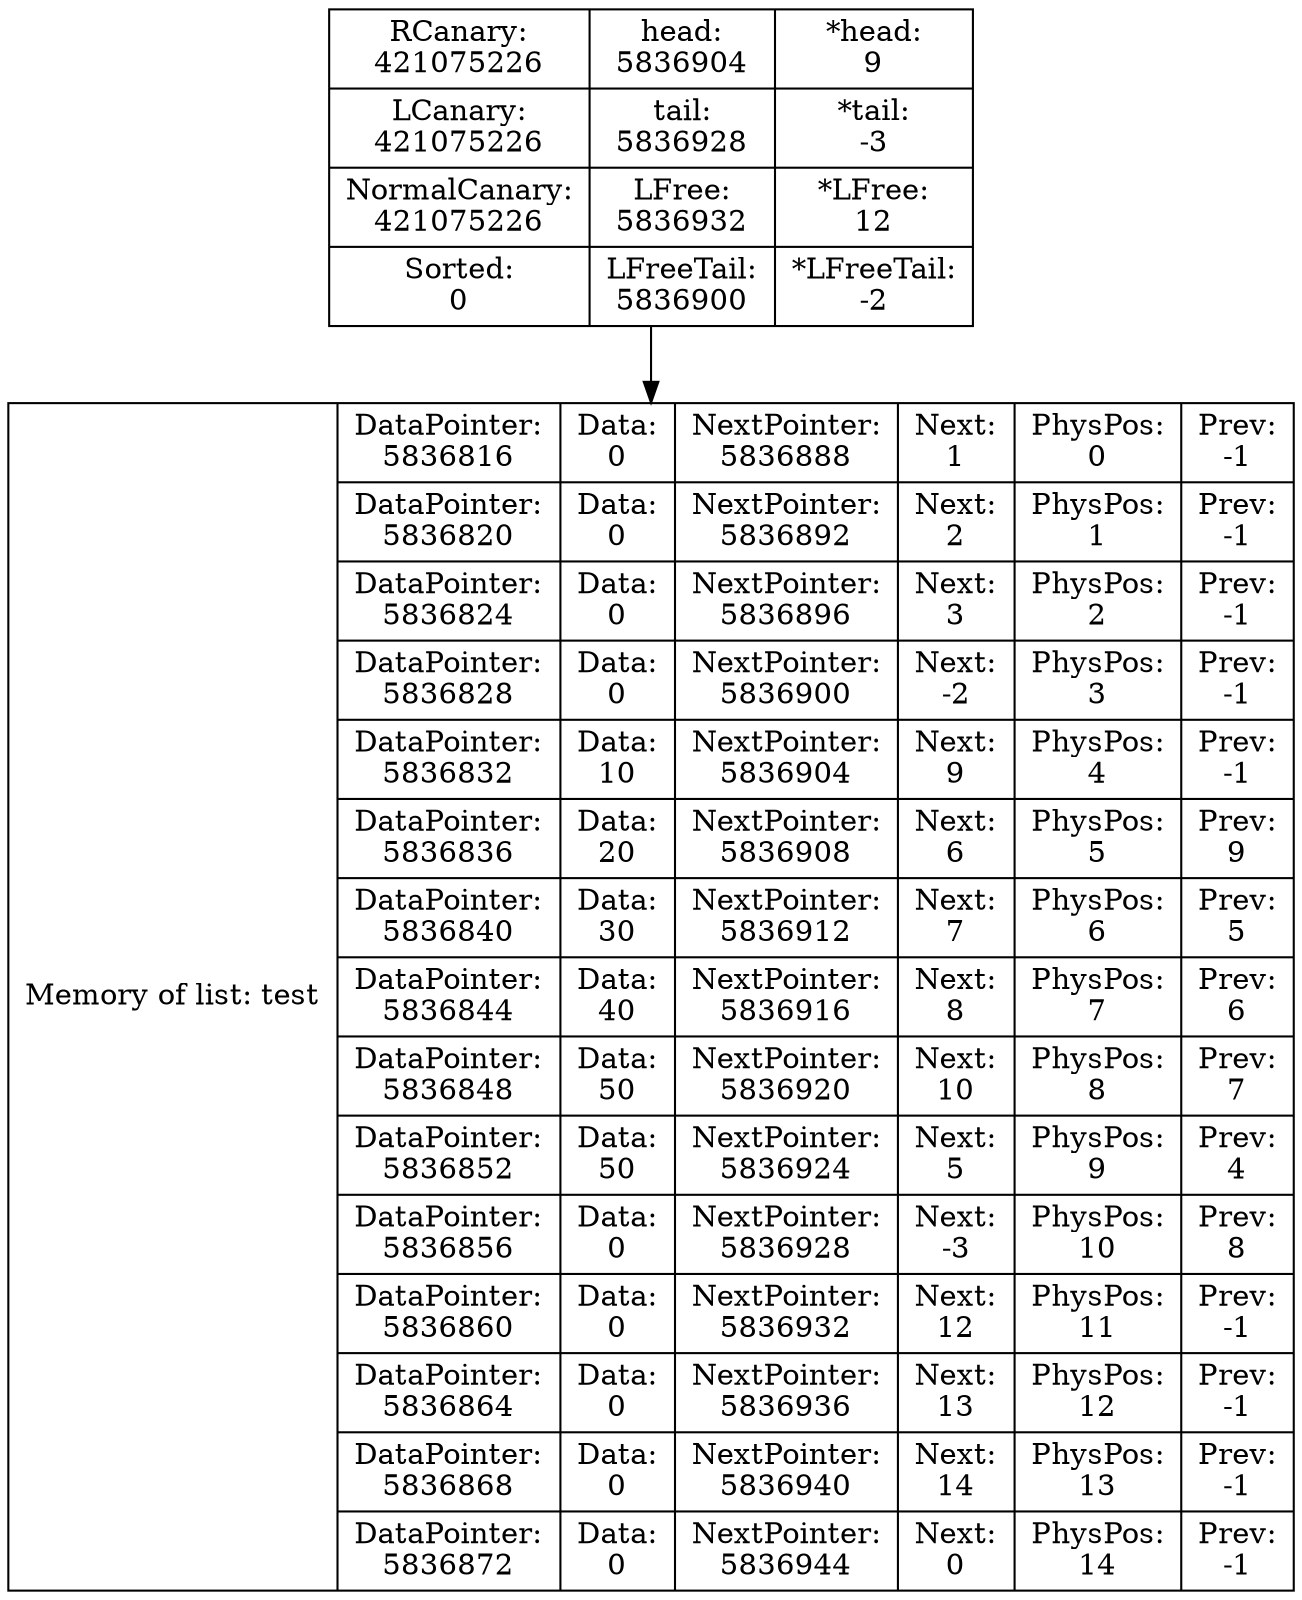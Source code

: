 digraph G{
data [shape=record,label="{Memory of list: test} | {{DataPointer:\n5836816 | Data:\n0 | NextPointer:\n5836888 | Next:\n1 | PhysPos:\n0 | Prev:\n-1}
| {DataPointer:\n5836820 | Data:\n0 | NextPointer:\n5836892 | Next:\n2 | PhysPos:\n1 | Prev:\n-1}
| {DataPointer:\n5836824 | Data:\n0 | NextPointer:\n5836896 | Next:\n3 | PhysPos:\n2 | Prev:\n-1}
| {DataPointer:\n5836828 | Data:\n0 | NextPointer:\n5836900 | Next:\n-2 | PhysPos:\n3 | Prev:\n-1}
| {DataPointer:\n5836832 | Data:\n10 | NextPointer:\n5836904 | Next:\n9 | PhysPos:\n4 | Prev:\n-1}
| {DataPointer:\n5836836 | Data:\n20 | NextPointer:\n5836908 | Next:\n6 | PhysPos:\n5 | Prev:\n9}
| {DataPointer:\n5836840 | Data:\n30 | NextPointer:\n5836912 | Next:\n7 | PhysPos:\n6 | Prev:\n5}
| {DataPointer:\n5836844 | Data:\n40 | NextPointer:\n5836916 | Next:\n8 | PhysPos:\n7 | Prev:\n6}
| {DataPointer:\n5836848 | Data:\n50 | NextPointer:\n5836920 | Next:\n10 | PhysPos:\n8 | Prev:\n7}
| {DataPointer:\n5836852 | Data:\n50 | NextPointer:\n5836924 | Next:\n5 | PhysPos:\n9 | Prev:\n4}
| {DataPointer:\n5836856 | Data:\n0 | NextPointer:\n5836928 | Next:\n-3 | PhysPos:\n10 | Prev:\n8}
| {DataPointer:\n5836860 | Data:\n0 | NextPointer:\n5836932 | Next:\n12 | PhysPos:\n11 | Prev:\n-1}
| {DataPointer:\n5836864 | Data:\n0 | NextPointer:\n5836936 | Next:\n13 | PhysPos:\n12 | Prev:\n-1}
| {DataPointer:\n5836868 | Data:\n0 | NextPointer:\n5836940 | Next:\n14 | PhysPos:\n13 | Prev:\n-1}
| {DataPointer:\n5836872 | Data:\n0 | NextPointer:\n5836944 | Next:\n0 | PhysPos:\n14 | Prev:\n-1}
}"];
Shild [shape=record,label="{ RCanary:\n421075226 | LCanary:\n421075226  | NormalCanary:\n421075226 | Sorted:\n0 } | { head:\n5836904 | tail:\n5836928 | LFree:\n5836932 | LFreeTail:\n5836900} | { *head:\n9 | *tail:\n-3 | *LFree:\n12 | *LFreeTail:\n-2}"];
Shild->data
}

